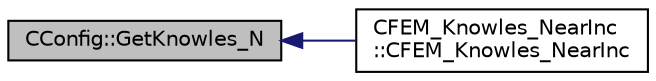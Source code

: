 digraph "CConfig::GetKnowles_N"
{
  edge [fontname="Helvetica",fontsize="10",labelfontname="Helvetica",labelfontsize="10"];
  node [fontname="Helvetica",fontsize="10",shape=record];
  rankdir="LR";
  Node6006 [label="CConfig::GetKnowles_N",height=0.2,width=0.4,color="black", fillcolor="grey75", style="filled", fontcolor="black"];
  Node6006 -> Node6007 [dir="back",color="midnightblue",fontsize="10",style="solid",fontname="Helvetica"];
  Node6007 [label="CFEM_Knowles_NearInc\l::CFEM_Knowles_NearInc",height=0.2,width=0.4,color="black", fillcolor="white", style="filled",URL="$class_c_f_e_m___knowles___near_inc.html#ac2612f17c3e3f39f9db559607e169aca",tooltip="Constructor of the class. "];
}
